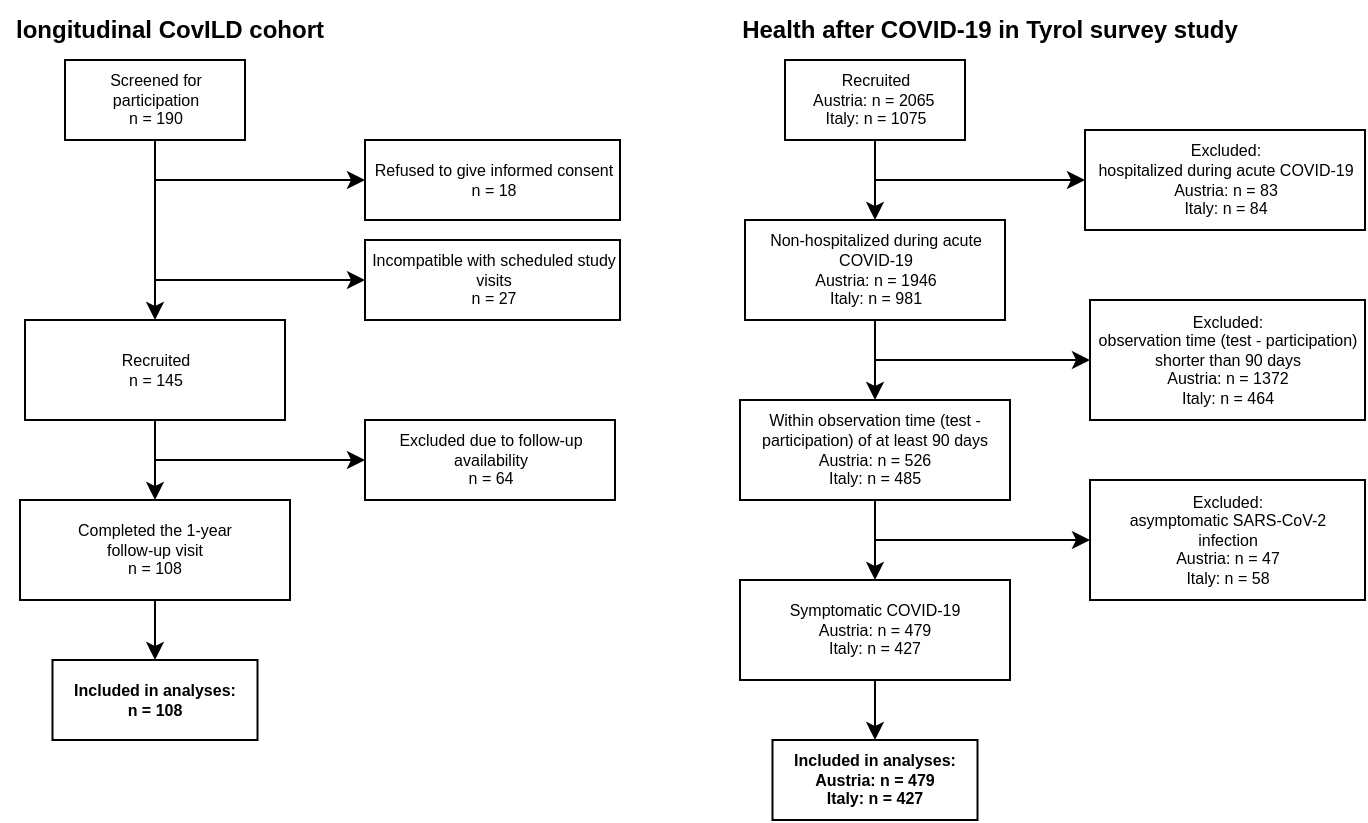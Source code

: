 <mxfile version="19.0.3" type="device"><diagram id="kymrSNZIO9Yu_4YMd4-S" name="Page-1"><mxGraphModel dx="981" dy="597" grid="1" gridSize="10" guides="1" tooltips="1" connect="1" arrows="1" fold="1" page="1" pageScale="1" pageWidth="690" pageHeight="980" math="0" shadow="0"><root><mxCell id="0"/><mxCell id="1" parent="0"/><mxCell id="g5Aw3cn5REU3yigZvrN2-14" value="longitudinal CovILD cohort" style="text;html=1;strokeColor=none;fillColor=none;align=center;verticalAlign=middle;whiteSpace=wrap;rounded=0;fontSize=12;fontStyle=1" parent="1" vertex="1"><mxGeometry width="170" height="30" as="geometry"/></mxCell><mxCell id="g5Aw3cn5REU3yigZvrN2-15" value="Health after COVID-19 in Tyrol survey study" style="text;html=1;strokeColor=none;fillColor=none;align=center;verticalAlign=middle;whiteSpace=wrap;rounded=0;fontSize=12;fontStyle=1" parent="1" vertex="1"><mxGeometry x="360" width="270" height="30" as="geometry"/></mxCell><mxCell id="kfnLrWg89rCYcgdcDfsJ-2" style="edgeStyle=orthogonalEdgeStyle;rounded=0;orthogonalLoop=1;jettySize=auto;html=1;exitX=0.5;exitY=1;exitDx=0;exitDy=0;entryX=0;entryY=0.5;entryDx=0;entryDy=0;" edge="1" parent="1" source="g5Aw3cn5REU3yigZvrN2-3" target="kfnLrWg89rCYcgdcDfsJ-1"><mxGeometry relative="1" as="geometry"/></mxCell><mxCell id="g5Aw3cn5REU3yigZvrN2-3" value="Screened for participation&lt;br style=&quot;font-size: 8px&quot;&gt;n = 190" style="rounded=0;whiteSpace=wrap;html=1;fontSize=8;" parent="1" vertex="1"><mxGeometry x="32.5" y="30" width="90" height="40" as="geometry"/></mxCell><mxCell id="g5Aw3cn5REU3yigZvrN2-4" value="Recruited&lt;br&gt;n = 145" style="rounded=0;whiteSpace=wrap;html=1;fontSize=8;" parent="1" vertex="1"><mxGeometry x="12.5" y="160" width="130" height="50" as="geometry"/></mxCell><mxCell id="g5Aw3cn5REU3yigZvrN2-5" style="edgeStyle=orthogonalEdgeStyle;rounded=0;orthogonalLoop=1;jettySize=auto;html=1;entryX=0.5;entryY=0;entryDx=0;entryDy=0;fontSize=8;" parent="1" source="g5Aw3cn5REU3yigZvrN2-3" target="g5Aw3cn5REU3yigZvrN2-4" edge="1"><mxGeometry x="10" y="30" as="geometry"/></mxCell><mxCell id="g5Aw3cn5REU3yigZvrN2-6" value="Completed the 1-year &lt;br&gt;follow-up visit&lt;br&gt;n = 108" style="rounded=0;whiteSpace=wrap;html=1;fontSize=8;" parent="1" vertex="1"><mxGeometry x="10" y="250" width="135" height="50" as="geometry"/></mxCell><mxCell id="g5Aw3cn5REU3yigZvrN2-7" style="edgeStyle=orthogonalEdgeStyle;rounded=0;orthogonalLoop=1;jettySize=auto;html=1;entryX=0.5;entryY=0;entryDx=0;entryDy=0;fontSize=8;" parent="1" source="g5Aw3cn5REU3yigZvrN2-4" target="g5Aw3cn5REU3yigZvrN2-6" edge="1"><mxGeometry x="10" y="30" as="geometry"/></mxCell><mxCell id="g5Aw3cn5REU3yigZvrN2-8" value="Included in analyses:&lt;br style=&quot;font-size: 8px&quot;&gt;n = 108" style="rounded=0;whiteSpace=wrap;html=1;fontStyle=1;fontSize=8;" parent="1" vertex="1"><mxGeometry x="26.25" y="330" width="102.5" height="40" as="geometry"/></mxCell><mxCell id="g5Aw3cn5REU3yigZvrN2-9" style="edgeStyle=orthogonalEdgeStyle;rounded=0;orthogonalLoop=1;jettySize=auto;html=1;entryX=0.5;entryY=0;entryDx=0;entryDy=0;fontSize=8;" parent="1" source="g5Aw3cn5REU3yigZvrN2-6" target="g5Aw3cn5REU3yigZvrN2-8" edge="1"><mxGeometry x="10" y="30" as="geometry"/></mxCell><mxCell id="g5Aw3cn5REU3yigZvrN2-10" value="Refused to give informed consent&lt;br&gt;n = 18" style="rounded=0;whiteSpace=wrap;html=1;fontSize=8;" parent="1" vertex="1"><mxGeometry x="182.5" y="70" width="127.5" height="40" as="geometry"/></mxCell><mxCell id="g5Aw3cn5REU3yigZvrN2-11" style="edgeStyle=orthogonalEdgeStyle;rounded=0;orthogonalLoop=1;jettySize=auto;html=1;entryX=0;entryY=0.5;entryDx=0;entryDy=0;fontSize=8;" parent="1" source="g5Aw3cn5REU3yigZvrN2-3" target="g5Aw3cn5REU3yigZvrN2-10" edge="1"><mxGeometry x="10" y="30" as="geometry"><Array as="points"><mxPoint x="77.5" y="90"/></Array></mxGeometry></mxCell><mxCell id="g5Aw3cn5REU3yigZvrN2-12" value="Excluded due to follow-up availability&lt;br&gt;n = 64" style="rounded=0;whiteSpace=wrap;html=1;fontSize=8;" parent="1" vertex="1"><mxGeometry x="182.5" y="210" width="125" height="40" as="geometry"/></mxCell><mxCell id="g5Aw3cn5REU3yigZvrN2-13" style="edgeStyle=orthogonalEdgeStyle;rounded=0;orthogonalLoop=1;jettySize=auto;html=1;entryX=0;entryY=0.5;entryDx=0;entryDy=0;fontSize=8;" parent="1" source="g5Aw3cn5REU3yigZvrN2-4" target="g5Aw3cn5REU3yigZvrN2-12" edge="1"><mxGeometry x="10" y="30" as="geometry"><Array as="points"><mxPoint x="77" y="230"/></Array></mxGeometry></mxCell><mxCell id="_BLpWY3MZK7QqgqzMw1A-1" value="Recruited&lt;br style=&quot;font-size: 8px&quot;&gt;Austria: n = 2065&amp;nbsp;&lt;br&gt;Italy: n = 1075" style="rounded=0;whiteSpace=wrap;html=1;fontSize=8;" parent="1" vertex="1"><mxGeometry x="392.5" y="30" width="90" height="40" as="geometry"/></mxCell><mxCell id="_BLpWY3MZK7QqgqzMw1A-2" value="Non-hospitalized during acute COVID-19&lt;br style=&quot;font-size: 8px&quot;&gt;Austria: n = 1946&lt;br&gt;Italy: n = 981" style="rounded=0;whiteSpace=wrap;html=1;fontSize=8;" parent="1" vertex="1"><mxGeometry x="372.5" y="110" width="130" height="50" as="geometry"/></mxCell><mxCell id="_BLpWY3MZK7QqgqzMw1A-10" style="edgeStyle=orthogonalEdgeStyle;rounded=0;orthogonalLoop=1;jettySize=auto;html=1;entryX=0.5;entryY=0;entryDx=0;entryDy=0;fontSize=8;" parent="1" source="_BLpWY3MZK7QqgqzMw1A-1" target="_BLpWY3MZK7QqgqzMw1A-2" edge="1"><mxGeometry relative="1" as="geometry"/></mxCell><mxCell id="6IePGwKyddTKPxBZfS33-2" style="edgeStyle=orthogonalEdgeStyle;rounded=0;orthogonalLoop=1;jettySize=auto;html=1;exitX=0.5;exitY=1;exitDx=0;exitDy=0;entryX=0.5;entryY=0;entryDx=0;entryDy=0;" parent="1" source="_BLpWY3MZK7QqgqzMw1A-3" target="6IePGwKyddTKPxBZfS33-1" edge="1"><mxGeometry relative="1" as="geometry"/></mxCell><mxCell id="6IePGwKyddTKPxBZfS33-5" style="edgeStyle=orthogonalEdgeStyle;rounded=0;orthogonalLoop=1;jettySize=auto;html=1;entryX=0;entryY=0.5;entryDx=0;entryDy=0;" parent="1" source="_BLpWY3MZK7QqgqzMw1A-3" target="6IePGwKyddTKPxBZfS33-4" edge="1"><mxGeometry relative="1" as="geometry"><Array as="points"><mxPoint x="438" y="270"/></Array></mxGeometry></mxCell><mxCell id="_BLpWY3MZK7QqgqzMw1A-3" value="Within observation time (test - participation) of at least 90 days&lt;br style=&quot;font-size: 8px&quot;&gt;Austria: n = 526&lt;br&gt;Italy: n = 485" style="rounded=0;whiteSpace=wrap;html=1;fontSize=8;" parent="1" vertex="1"><mxGeometry x="370" y="200" width="135" height="50" as="geometry"/></mxCell><mxCell id="_BLpWY3MZK7QqgqzMw1A-11" style="edgeStyle=orthogonalEdgeStyle;rounded=0;orthogonalLoop=1;jettySize=auto;html=1;entryX=0.5;entryY=0;entryDx=0;entryDy=0;fontSize=8;" parent="1" source="_BLpWY3MZK7QqgqzMw1A-2" target="_BLpWY3MZK7QqgqzMw1A-3" edge="1"><mxGeometry relative="1" as="geometry"/></mxCell><mxCell id="_BLpWY3MZK7QqgqzMw1A-4" value="Included in analyses:&lt;br style=&quot;font-size: 8px&quot;&gt;Austria: n = 479&lt;br&gt;Italy: n = 427" style="rounded=0;whiteSpace=wrap;html=1;fontStyle=1;fontSize=8;" parent="1" vertex="1"><mxGeometry x="386.25" y="370" width="102.5" height="40" as="geometry"/></mxCell><mxCell id="_BLpWY3MZK7QqgqzMw1A-7" value="Excluded: &lt;br&gt;hospitalized during acute COVID-19&lt;br&gt;Austria: n = 83&lt;br&gt;Italy: n = 84" style="rounded=0;whiteSpace=wrap;html=1;fontSize=8;" parent="1" vertex="1"><mxGeometry x="542.5" y="65" width="140" height="50" as="geometry"/></mxCell><mxCell id="_BLpWY3MZK7QqgqzMw1A-14" style="edgeStyle=orthogonalEdgeStyle;rounded=0;orthogonalLoop=1;jettySize=auto;html=1;entryX=0;entryY=0.5;entryDx=0;entryDy=0;fontSize=8;" parent="1" source="_BLpWY3MZK7QqgqzMw1A-1" target="_BLpWY3MZK7QqgqzMw1A-7" edge="1"><mxGeometry relative="1" as="geometry"><Array as="points"><mxPoint x="437.5" y="90"/></Array></mxGeometry></mxCell><mxCell id="_BLpWY3MZK7QqgqzMw1A-9" value="Excluded:&lt;br&gt;observation time (test - participation) shorter than 90 days&lt;br&gt;Austria: n = 1372&lt;br&gt;Italy: n = 464" style="rounded=0;whiteSpace=wrap;html=1;fontSize=8;" parent="1" vertex="1"><mxGeometry x="545" y="150" width="137.5" height="60" as="geometry"/></mxCell><mxCell id="_BLpWY3MZK7QqgqzMw1A-13" style="edgeStyle=orthogonalEdgeStyle;rounded=0;orthogonalLoop=1;jettySize=auto;html=1;entryX=0;entryY=0.5;entryDx=0;entryDy=0;fontSize=8;" parent="1" source="_BLpWY3MZK7QqgqzMw1A-2" target="_BLpWY3MZK7QqgqzMw1A-9" edge="1"><mxGeometry relative="1" as="geometry"><Array as="points"><mxPoint x="437.5" y="180"/><mxPoint x="544.5" y="180"/></Array></mxGeometry></mxCell><mxCell id="6IePGwKyddTKPxBZfS33-3" style="edgeStyle=orthogonalEdgeStyle;rounded=0;orthogonalLoop=1;jettySize=auto;html=1;entryX=0.5;entryY=0;entryDx=0;entryDy=0;" parent="1" source="6IePGwKyddTKPxBZfS33-1" target="_BLpWY3MZK7QqgqzMw1A-4" edge="1"><mxGeometry relative="1" as="geometry"/></mxCell><mxCell id="6IePGwKyddTKPxBZfS33-1" value="Symptomatic COVID-19&lt;br style=&quot;font-size: 8px&quot;&gt;Austria: n = 479&lt;br&gt;Italy: n = 427" style="rounded=0;whiteSpace=wrap;html=1;fontSize=8;" parent="1" vertex="1"><mxGeometry x="370" y="290" width="135" height="50" as="geometry"/></mxCell><mxCell id="6IePGwKyddTKPxBZfS33-4" value="Excluded:&lt;br&gt;asymptomatic SARS-CoV-2 &lt;br&gt;infection&lt;br&gt;Austria: n = 47&lt;br&gt;Italy: n = 58" style="rounded=0;whiteSpace=wrap;html=1;fontSize=8;" parent="1" vertex="1"><mxGeometry x="545" y="240" width="137.5" height="60" as="geometry"/></mxCell><mxCell id="kfnLrWg89rCYcgdcDfsJ-1" value="Incompatible with scheduled study visits&lt;br&gt;n = 27" style="rounded=0;whiteSpace=wrap;html=1;fontSize=8;" vertex="1" parent="1"><mxGeometry x="182.5" y="120" width="127.5" height="40" as="geometry"/></mxCell></root></mxGraphModel></diagram></mxfile>